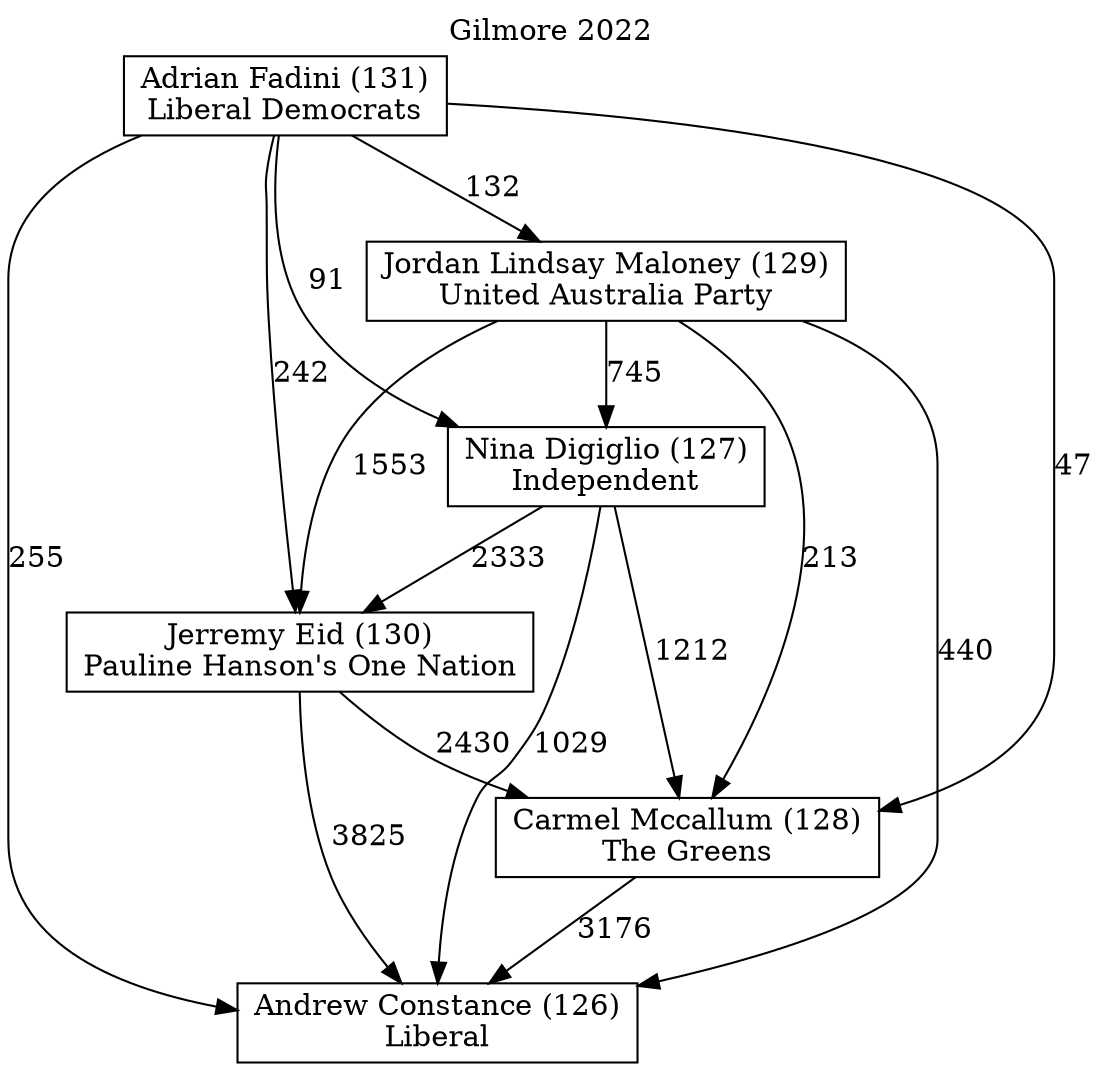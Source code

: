 // House preference flow
digraph "Andrew Constance (126)_Gilmore_2022" {
	graph [label="Gilmore 2022" labelloc=t mclimit=10]
	node [shape=box]
	"Andrew Constance (126)" [label="Andrew Constance (126)
Liberal"]
	"Carmel Mccallum (128)" [label="Carmel Mccallum (128)
The Greens"]
	"Jerremy Eid (130)" [label="Jerremy Eid (130)
Pauline Hanson's One Nation"]
	"Nina Digiglio (127)" [label="Nina Digiglio (127)
Independent"]
	"Jordan Lindsay Maloney (129)" [label="Jordan Lindsay Maloney (129)
United Australia Party"]
	"Adrian Fadini (131)" [label="Adrian Fadini (131)
Liberal Democrats"]
	"Carmel Mccallum (128)" -> "Andrew Constance (126)" [label=3176]
	"Jerremy Eid (130)" -> "Carmel Mccallum (128)" [label=2430]
	"Nina Digiglio (127)" -> "Jerremy Eid (130)" [label=2333]
	"Jordan Lindsay Maloney (129)" -> "Nina Digiglio (127)" [label=745]
	"Adrian Fadini (131)" -> "Jordan Lindsay Maloney (129)" [label=132]
	"Jerremy Eid (130)" -> "Andrew Constance (126)" [label=3825]
	"Nina Digiglio (127)" -> "Andrew Constance (126)" [label=1029]
	"Jordan Lindsay Maloney (129)" -> "Andrew Constance (126)" [label=440]
	"Adrian Fadini (131)" -> "Andrew Constance (126)" [label=255]
	"Adrian Fadini (131)" -> "Nina Digiglio (127)" [label=91]
	"Jordan Lindsay Maloney (129)" -> "Jerremy Eid (130)" [label=1553]
	"Adrian Fadini (131)" -> "Jerremy Eid (130)" [label=242]
	"Nina Digiglio (127)" -> "Carmel Mccallum (128)" [label=1212]
	"Jordan Lindsay Maloney (129)" -> "Carmel Mccallum (128)" [label=213]
	"Adrian Fadini (131)" -> "Carmel Mccallum (128)" [label=47]
}
